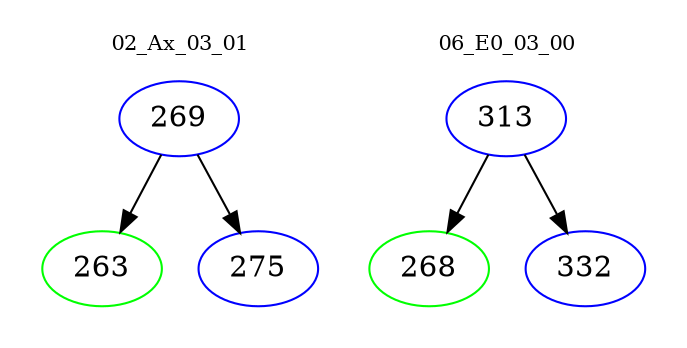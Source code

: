 digraph{
subgraph cluster_0 {
color = white
label = "02_Ax_03_01";
fontsize=10;
T0_269 [label="269", color="blue"]
T0_269 -> T0_263 [color="black"]
T0_263 [label="263", color="green"]
T0_269 -> T0_275 [color="black"]
T0_275 [label="275", color="blue"]
}
subgraph cluster_1 {
color = white
label = "06_E0_03_00";
fontsize=10;
T1_313 [label="313", color="blue"]
T1_313 -> T1_268 [color="black"]
T1_268 [label="268", color="green"]
T1_313 -> T1_332 [color="black"]
T1_332 [label="332", color="blue"]
}
}
